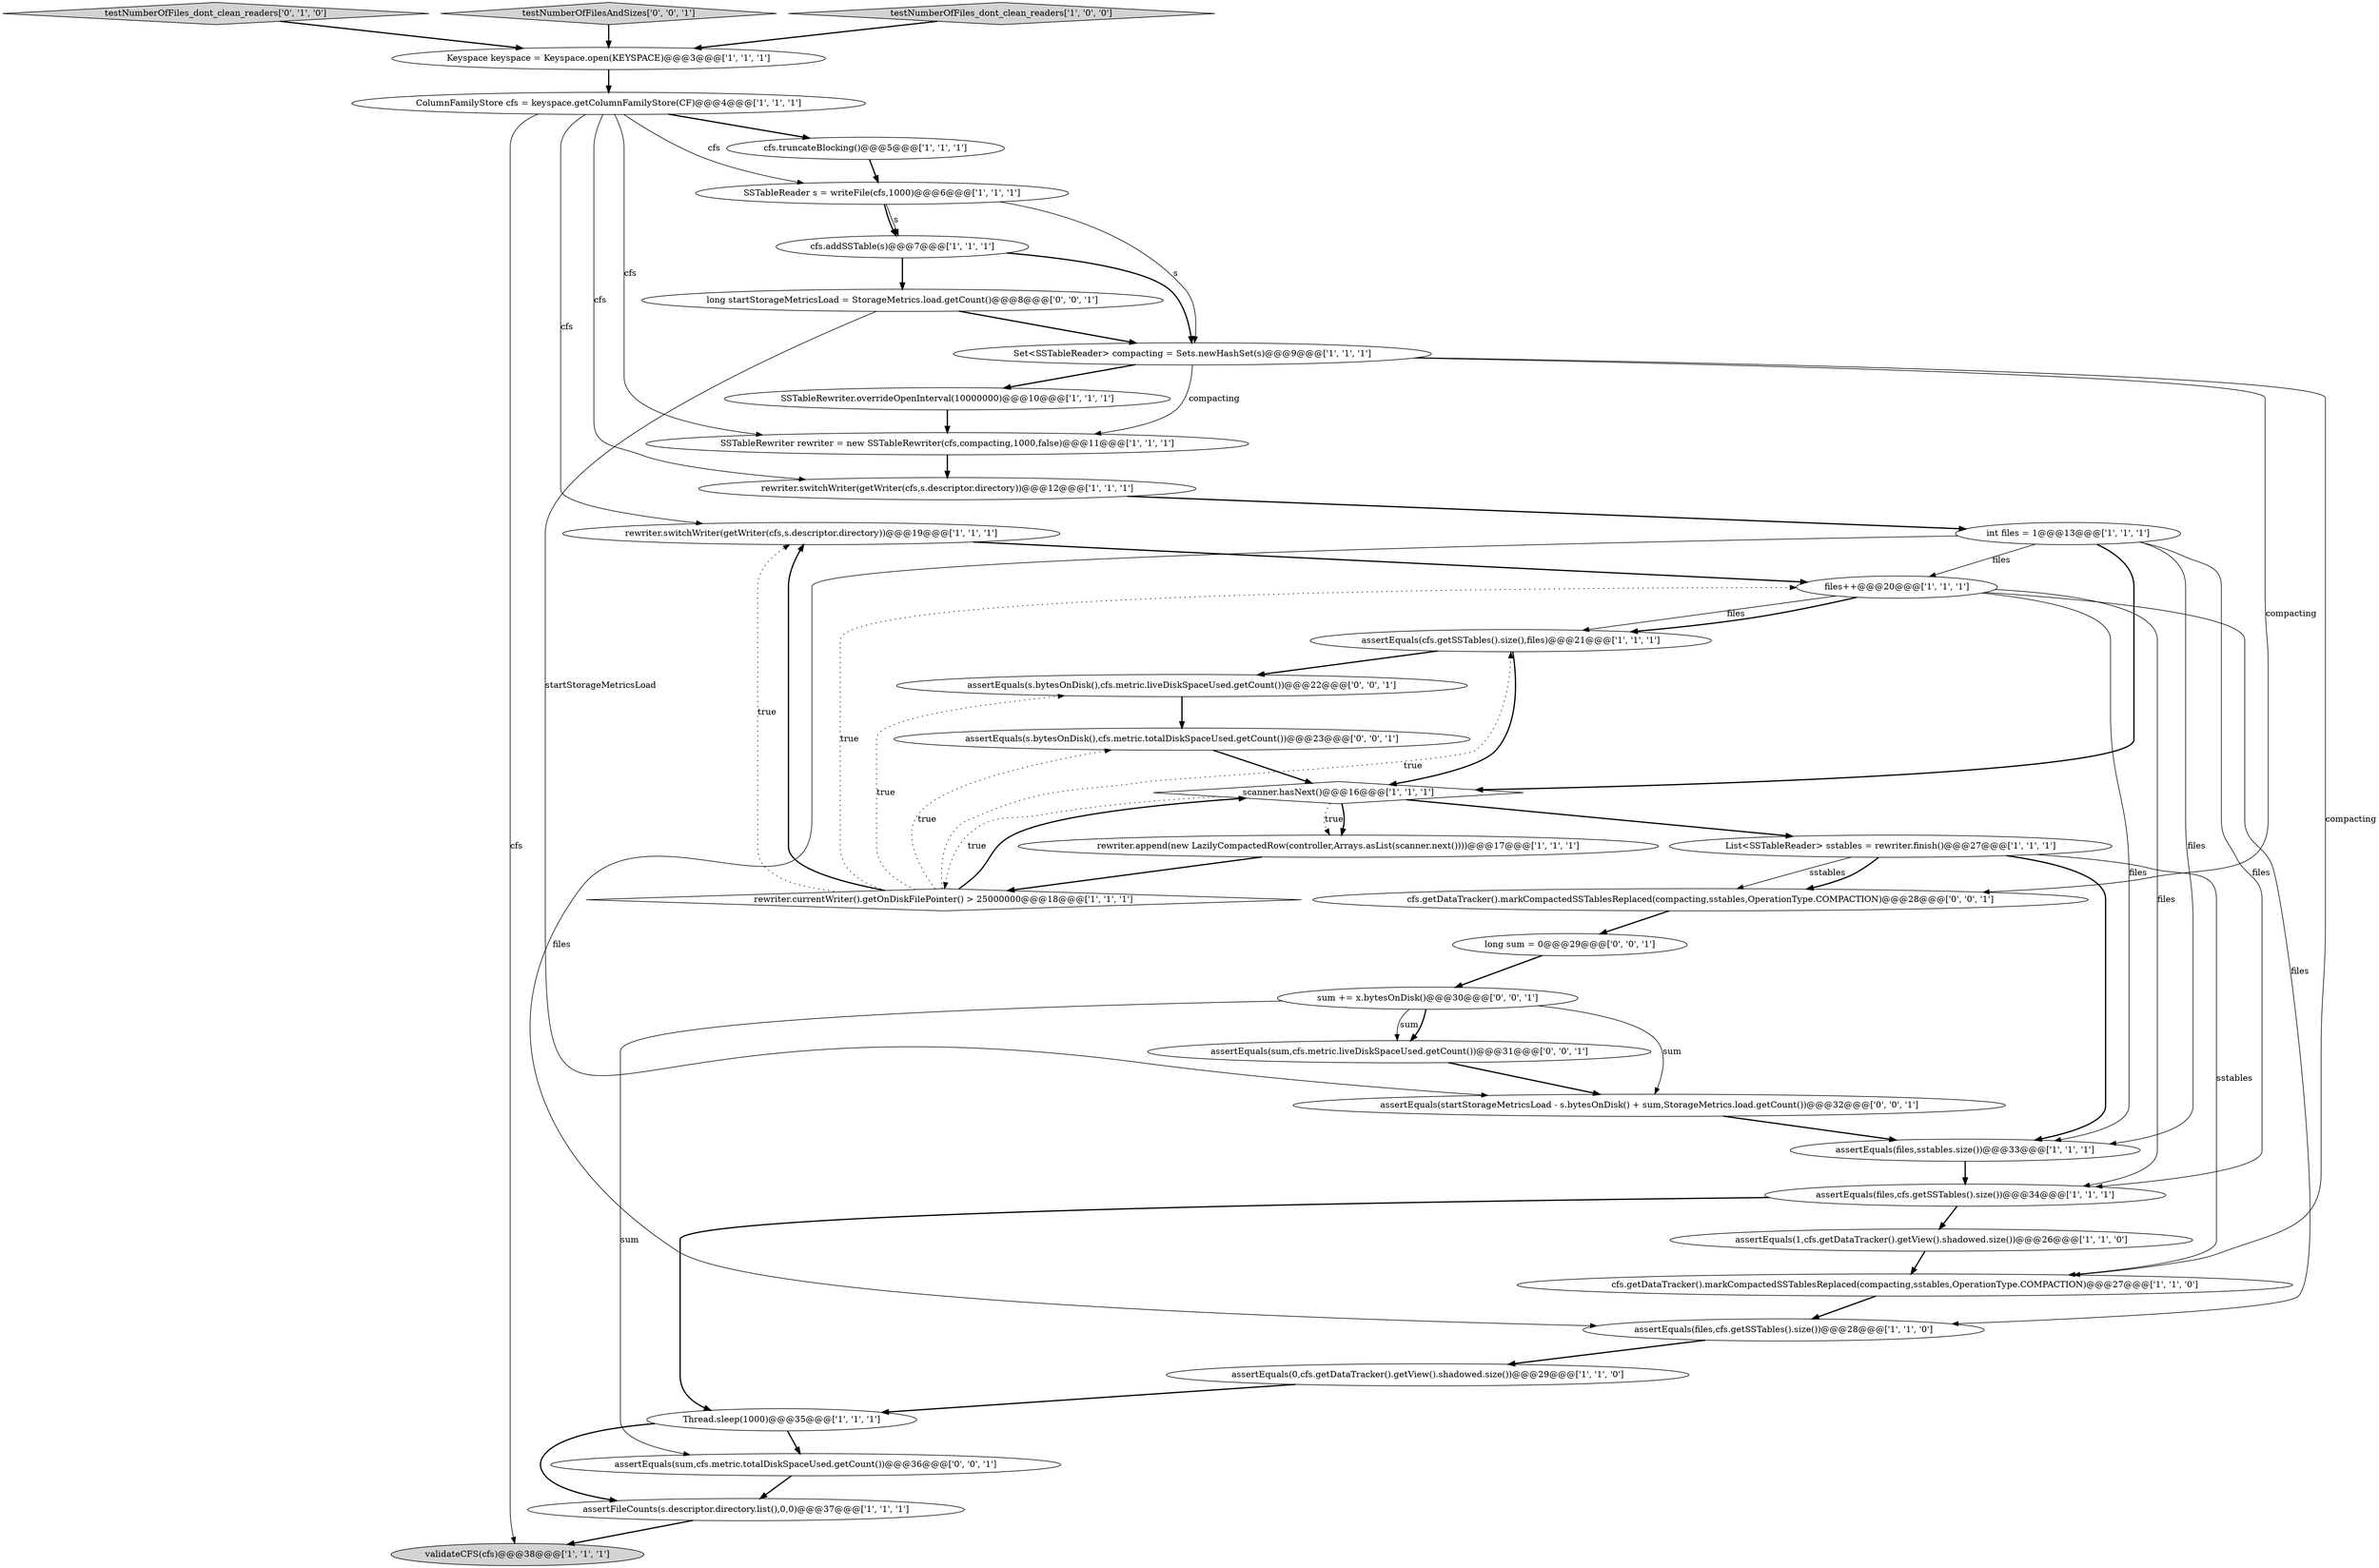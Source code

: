 digraph {
25 [style = filled, label = "ColumnFamilyStore cfs = keyspace.getColumnFamilyStore(CF)@@@4@@@['1', '1', '1']", fillcolor = white, shape = ellipse image = "AAA0AAABBB1BBB"];
18 [style = filled, label = "assertEquals(files,cfs.getSSTables().size())@@@28@@@['1', '1', '0']", fillcolor = white, shape = ellipse image = "AAA0AAABBB1BBB"];
27 [style = filled, label = "testNumberOfFiles_dont_clean_readers['0', '1', '0']", fillcolor = lightgray, shape = diamond image = "AAA0AAABBB2BBB"];
13 [style = filled, label = "rewriter.switchWriter(getWriter(cfs,s.descriptor.directory))@@@19@@@['1', '1', '1']", fillcolor = white, shape = ellipse image = "AAA0AAABBB1BBB"];
26 [style = filled, label = "assertEquals(cfs.getSSTables().size(),files)@@@21@@@['1', '1', '1']", fillcolor = white, shape = ellipse image = "AAA0AAABBB1BBB"];
16 [style = filled, label = "SSTableReader s = writeFile(cfs,1000)@@@6@@@['1', '1', '1']", fillcolor = white, shape = ellipse image = "AAA0AAABBB1BBB"];
35 [style = filled, label = "assertEquals(sum,cfs.metric.liveDiskSpaceUsed.getCount())@@@31@@@['0', '0', '1']", fillcolor = white, shape = ellipse image = "AAA0AAABBB3BBB"];
5 [style = filled, label = "Keyspace keyspace = Keyspace.open(KEYSPACE)@@@3@@@['1', '1', '1']", fillcolor = white, shape = ellipse image = "AAA0AAABBB1BBB"];
34 [style = filled, label = "cfs.getDataTracker().markCompactedSSTablesReplaced(compacting,sstables,OperationType.COMPACTION)@@@28@@@['0', '0', '1']", fillcolor = white, shape = ellipse image = "AAA0AAABBB3BBB"];
24 [style = filled, label = "assertEquals(files,cfs.getSSTables().size())@@@34@@@['1', '1', '1']", fillcolor = white, shape = ellipse image = "AAA0AAABBB1BBB"];
12 [style = filled, label = "List<SSTableReader> sstables = rewriter.finish()@@@27@@@['1', '1', '1']", fillcolor = white, shape = ellipse image = "AAA0AAABBB1BBB"];
14 [style = filled, label = "validateCFS(cfs)@@@38@@@['1', '1', '1']", fillcolor = lightgray, shape = ellipse image = "AAA0AAABBB1BBB"];
17 [style = filled, label = "rewriter.append(new LazilyCompactedRow(controller,Arrays.asList(scanner.next())))@@@17@@@['1', '1', '1']", fillcolor = white, shape = ellipse image = "AAA0AAABBB1BBB"];
29 [style = filled, label = "assertEquals(s.bytesOnDisk(),cfs.metric.totalDiskSpaceUsed.getCount())@@@23@@@['0', '0', '1']", fillcolor = white, shape = ellipse image = "AAA0AAABBB3BBB"];
15 [style = filled, label = "SSTableRewriter.overrideOpenInterval(10000000)@@@10@@@['1', '1', '1']", fillcolor = white, shape = ellipse image = "AAA0AAABBB1BBB"];
33 [style = filled, label = "sum += x.bytesOnDisk()@@@30@@@['0', '0', '1']", fillcolor = white, shape = ellipse image = "AAA0AAABBB3BBB"];
28 [style = filled, label = "testNumberOfFilesAndSizes['0', '0', '1']", fillcolor = lightgray, shape = diamond image = "AAA0AAABBB3BBB"];
36 [style = filled, label = "long sum = 0@@@29@@@['0', '0', '1']", fillcolor = white, shape = ellipse image = "AAA0AAABBB3BBB"];
22 [style = filled, label = "rewriter.switchWriter(getWriter(cfs,s.descriptor.directory))@@@12@@@['1', '1', '1']", fillcolor = white, shape = ellipse image = "AAA0AAABBB1BBB"];
30 [style = filled, label = "assertEquals(s.bytesOnDisk(),cfs.metric.liveDiskSpaceUsed.getCount())@@@22@@@['0', '0', '1']", fillcolor = white, shape = ellipse image = "AAA0AAABBB3BBB"];
1 [style = filled, label = "cfs.getDataTracker().markCompactedSSTablesReplaced(compacting,sstables,OperationType.COMPACTION)@@@27@@@['1', '1', '0']", fillcolor = white, shape = ellipse image = "AAA0AAABBB1BBB"];
9 [style = filled, label = "files++@@@20@@@['1', '1', '1']", fillcolor = white, shape = ellipse image = "AAA0AAABBB1BBB"];
19 [style = filled, label = "SSTableRewriter rewriter = new SSTableRewriter(cfs,compacting,1000,false)@@@11@@@['1', '1', '1']", fillcolor = white, shape = ellipse image = "AAA0AAABBB1BBB"];
21 [style = filled, label = "Set<SSTableReader> compacting = Sets.newHashSet(s)@@@9@@@['1', '1', '1']", fillcolor = white, shape = ellipse image = "AAA0AAABBB1BBB"];
10 [style = filled, label = "testNumberOfFiles_dont_clean_readers['1', '0', '0']", fillcolor = lightgray, shape = diamond image = "AAA0AAABBB1BBB"];
2 [style = filled, label = "assertFileCounts(s.descriptor.directory.list(),0,0)@@@37@@@['1', '1', '1']", fillcolor = white, shape = ellipse image = "AAA0AAABBB1BBB"];
3 [style = filled, label = "int files = 1@@@13@@@['1', '1', '1']", fillcolor = white, shape = ellipse image = "AAA0AAABBB1BBB"];
37 [style = filled, label = "long startStorageMetricsLoad = StorageMetrics.load.getCount()@@@8@@@['0', '0', '1']", fillcolor = white, shape = ellipse image = "AAA0AAABBB3BBB"];
7 [style = filled, label = "rewriter.currentWriter().getOnDiskFilePointer() > 25000000@@@18@@@['1', '1', '1']", fillcolor = white, shape = diamond image = "AAA0AAABBB1BBB"];
8 [style = filled, label = "assertEquals(files,sstables.size())@@@33@@@['1', '1', '1']", fillcolor = white, shape = ellipse image = "AAA0AAABBB1BBB"];
0 [style = filled, label = "assertEquals(1,cfs.getDataTracker().getView().shadowed.size())@@@26@@@['1', '1', '0']", fillcolor = white, shape = ellipse image = "AAA0AAABBB1BBB"];
11 [style = filled, label = "cfs.addSSTable(s)@@@7@@@['1', '1', '1']", fillcolor = white, shape = ellipse image = "AAA0AAABBB1BBB"];
6 [style = filled, label = "cfs.truncateBlocking()@@@5@@@['1', '1', '1']", fillcolor = white, shape = ellipse image = "AAA0AAABBB1BBB"];
31 [style = filled, label = "assertEquals(startStorageMetricsLoad - s.bytesOnDisk() + sum,StorageMetrics.load.getCount())@@@32@@@['0', '0', '1']", fillcolor = white, shape = ellipse image = "AAA0AAABBB3BBB"];
4 [style = filled, label = "Thread.sleep(1000)@@@35@@@['1', '1', '1']", fillcolor = white, shape = ellipse image = "AAA0AAABBB1BBB"];
20 [style = filled, label = "scanner.hasNext()@@@16@@@['1', '1', '1']", fillcolor = white, shape = diamond image = "AAA0AAABBB1BBB"];
32 [style = filled, label = "assertEquals(sum,cfs.metric.totalDiskSpaceUsed.getCount())@@@36@@@['0', '0', '1']", fillcolor = white, shape = ellipse image = "AAA0AAABBB3BBB"];
23 [style = filled, label = "assertEquals(0,cfs.getDataTracker().getView().shadowed.size())@@@29@@@['1', '1', '0']", fillcolor = white, shape = ellipse image = "AAA0AAABBB1BBB"];
7->13 [style = dotted, label="true"];
21->19 [style = solid, label="compacting"];
9->26 [style = solid, label="files"];
11->21 [style = bold, label=""];
21->34 [style = solid, label="compacting"];
21->15 [style = bold, label=""];
25->22 [style = solid, label="cfs"];
35->31 [style = bold, label=""];
3->8 [style = solid, label="files"];
16->11 [style = solid, label="s"];
12->1 [style = solid, label="sstables"];
4->32 [style = bold, label=""];
22->3 [style = bold, label=""];
26->20 [style = bold, label=""];
31->8 [style = bold, label=""];
24->4 [style = bold, label=""];
12->34 [style = solid, label="sstables"];
33->31 [style = solid, label="sum"];
3->9 [style = solid, label="files"];
15->19 [style = bold, label=""];
19->22 [style = bold, label=""];
1->18 [style = bold, label=""];
34->36 [style = bold, label=""];
12->34 [style = bold, label=""];
25->14 [style = solid, label="cfs"];
33->35 [style = solid, label="sum"];
24->0 [style = bold, label=""];
21->1 [style = solid, label="compacting"];
7->20 [style = bold, label=""];
7->26 [style = dotted, label="true"];
33->32 [style = solid, label="sum"];
7->9 [style = dotted, label="true"];
0->1 [style = bold, label=""];
30->29 [style = bold, label=""];
3->20 [style = bold, label=""];
20->17 [style = dotted, label="true"];
4->2 [style = bold, label=""];
7->29 [style = dotted, label="true"];
3->18 [style = solid, label="files"];
7->13 [style = bold, label=""];
6->16 [style = bold, label=""];
33->35 [style = bold, label=""];
37->21 [style = bold, label=""];
16->21 [style = solid, label="s"];
32->2 [style = bold, label=""];
9->24 [style = solid, label="files"];
5->25 [style = bold, label=""];
27->5 [style = bold, label=""];
9->8 [style = solid, label="files"];
20->7 [style = dotted, label="true"];
28->5 [style = bold, label=""];
37->31 [style = solid, label="startStorageMetricsLoad"];
36->33 [style = bold, label=""];
20->17 [style = bold, label=""];
2->14 [style = bold, label=""];
9->26 [style = bold, label=""];
11->37 [style = bold, label=""];
13->9 [style = bold, label=""];
8->24 [style = bold, label=""];
17->7 [style = bold, label=""];
25->16 [style = solid, label="cfs"];
9->18 [style = solid, label="files"];
25->19 [style = solid, label="cfs"];
26->30 [style = bold, label=""];
25->13 [style = solid, label="cfs"];
16->11 [style = bold, label=""];
12->8 [style = bold, label=""];
25->6 [style = bold, label=""];
23->4 [style = bold, label=""];
20->12 [style = bold, label=""];
10->5 [style = bold, label=""];
3->24 [style = solid, label="files"];
7->30 [style = dotted, label="true"];
18->23 [style = bold, label=""];
29->20 [style = bold, label=""];
}
